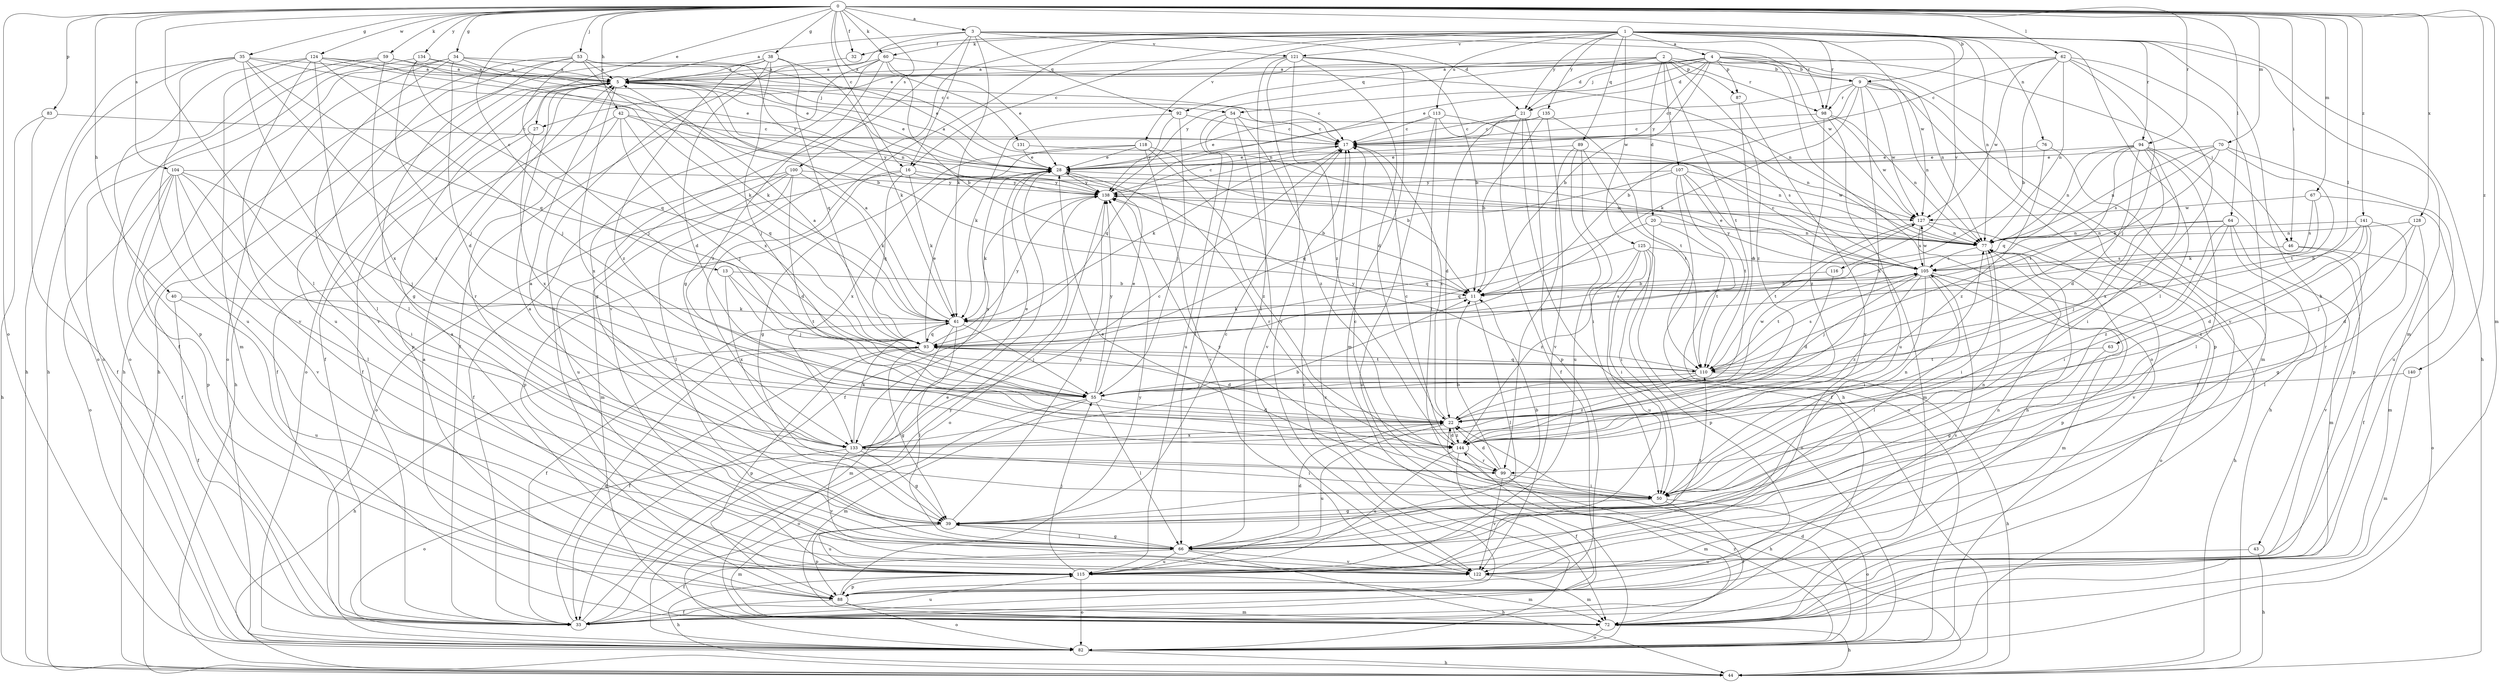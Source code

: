 strict digraph  {
0;
1;
2;
3;
4;
5;
9;
11;
13;
16;
17;
20;
21;
22;
27;
28;
32;
33;
34;
35;
38;
39;
40;
42;
43;
44;
46;
50;
53;
54;
55;
59;
60;
61;
62;
63;
64;
66;
67;
70;
72;
76;
77;
82;
83;
87;
88;
89;
92;
93;
94;
98;
99;
100;
104;
105;
107;
110;
113;
115;
116;
118;
121;
122;
124;
125;
127;
128;
131;
133;
134;
135;
138;
140;
141;
144;
0 -> 3  [label=a];
0 -> 9  [label=b];
0 -> 13  [label=c];
0 -> 16  [label=c];
0 -> 27  [label=e];
0 -> 32  [label=f];
0 -> 34  [label=g];
0 -> 35  [label=g];
0 -> 38  [label=g];
0 -> 40  [label=h];
0 -> 42  [label=h];
0 -> 46  [label=i];
0 -> 53  [label=j];
0 -> 59  [label=k];
0 -> 60  [label=k];
0 -> 62  [label=l];
0 -> 63  [label=l];
0 -> 64  [label=l];
0 -> 66  [label=l];
0 -> 67  [label=m];
0 -> 70  [label=m];
0 -> 72  [label=m];
0 -> 82  [label=o];
0 -> 83  [label=p];
0 -> 94  [label=r];
0 -> 100  [label=s];
0 -> 104  [label=s];
0 -> 124  [label=w];
0 -> 128  [label=x];
0 -> 131  [label=x];
0 -> 134  [label=y];
0 -> 140  [label=z];
0 -> 141  [label=z];
1 -> 4  [label=a];
1 -> 16  [label=c];
1 -> 32  [label=f];
1 -> 39  [label=g];
1 -> 43  [label=h];
1 -> 44  [label=h];
1 -> 60  [label=k];
1 -> 66  [label=l];
1 -> 72  [label=m];
1 -> 76  [label=n];
1 -> 77  [label=n];
1 -> 89  [label=q];
1 -> 94  [label=r];
1 -> 98  [label=r];
1 -> 113  [label=u];
1 -> 116  [label=v];
1 -> 118  [label=v];
1 -> 121  [label=v];
1 -> 125  [label=w];
1 -> 127  [label=w];
1 -> 133  [label=x];
1 -> 135  [label=y];
1 -> 21  [label=y];
2 -> 9  [label=b];
2 -> 20  [label=d];
2 -> 21  [label=d];
2 -> 87  [label=p];
2 -> 92  [label=q];
2 -> 98  [label=r];
2 -> 107  [label=t];
2 -> 110  [label=t];
2 -> 138  [label=y];
2 -> 144  [label=z];
3 -> 5  [label=a];
3 -> 16  [label=c];
3 -> 21  [label=d];
3 -> 61  [label=k];
3 -> 92  [label=q];
3 -> 98  [label=r];
3 -> 115  [label=u];
3 -> 121  [label=v];
3 -> 122  [label=v];
3 -> 127  [label=w];
4 -> 5  [label=a];
4 -> 9  [label=b];
4 -> 11  [label=b];
4 -> 21  [label=d];
4 -> 27  [label=e];
4 -> 28  [label=e];
4 -> 46  [label=i];
4 -> 54  [label=j];
4 -> 77  [label=n];
4 -> 82  [label=o];
4 -> 87  [label=p];
4 -> 122  [label=v];
4 -> 138  [label=y];
5 -> 17  [label=c];
5 -> 28  [label=e];
5 -> 33  [label=f];
5 -> 44  [label=h];
5 -> 54  [label=j];
5 -> 82  [label=o];
5 -> 88  [label=p];
5 -> 133  [label=x];
9 -> 11  [label=b];
9 -> 17  [label=c];
9 -> 61  [label=k];
9 -> 72  [label=m];
9 -> 77  [label=n];
9 -> 88  [label=p];
9 -> 98  [label=r];
9 -> 127  [label=w];
9 -> 133  [label=x];
11 -> 61  [label=k];
11 -> 66  [label=l];
13 -> 11  [label=b];
13 -> 55  [label=j];
13 -> 110  [label=t];
13 -> 133  [label=x];
16 -> 11  [label=b];
16 -> 61  [label=k];
16 -> 82  [label=o];
16 -> 88  [label=p];
16 -> 93  [label=q];
16 -> 138  [label=y];
17 -> 28  [label=e];
17 -> 61  [label=k];
20 -> 50  [label=i];
20 -> 77  [label=n];
20 -> 93  [label=q];
20 -> 110  [label=t];
21 -> 17  [label=c];
21 -> 22  [label=d];
21 -> 33  [label=f];
21 -> 44  [label=h];
21 -> 88  [label=p];
22 -> 17  [label=c];
22 -> 44  [label=h];
22 -> 115  [label=u];
22 -> 127  [label=w];
22 -> 133  [label=x];
22 -> 144  [label=z];
27 -> 33  [label=f];
27 -> 133  [label=x];
28 -> 5  [label=a];
28 -> 33  [label=f];
28 -> 99  [label=r];
28 -> 133  [label=x];
28 -> 138  [label=y];
32 -> 5  [label=a];
33 -> 17  [label=c];
33 -> 28  [label=e];
33 -> 93  [label=q];
33 -> 115  [label=u];
33 -> 138  [label=y];
34 -> 5  [label=a];
34 -> 11  [label=b];
34 -> 22  [label=d];
34 -> 28  [label=e];
34 -> 33  [label=f];
34 -> 82  [label=o];
34 -> 122  [label=v];
35 -> 5  [label=a];
35 -> 44  [label=h];
35 -> 66  [label=l];
35 -> 77  [label=n];
35 -> 82  [label=o];
35 -> 93  [label=q];
35 -> 115  [label=u];
35 -> 144  [label=z];
38 -> 5  [label=a];
38 -> 22  [label=d];
38 -> 44  [label=h];
38 -> 55  [label=j];
38 -> 61  [label=k];
38 -> 93  [label=q];
38 -> 144  [label=z];
39 -> 5  [label=a];
39 -> 11  [label=b];
39 -> 17  [label=c];
39 -> 66  [label=l];
39 -> 72  [label=m];
39 -> 77  [label=n];
39 -> 88  [label=p];
39 -> 115  [label=u];
39 -> 138  [label=y];
40 -> 33  [label=f];
40 -> 61  [label=k];
40 -> 115  [label=u];
42 -> 17  [label=c];
42 -> 33  [label=f];
42 -> 55  [label=j];
42 -> 93  [label=q];
42 -> 99  [label=r];
42 -> 138  [label=y];
43 -> 44  [label=h];
43 -> 115  [label=u];
46 -> 82  [label=o];
46 -> 105  [label=s];
46 -> 122  [label=v];
50 -> 17  [label=c];
50 -> 28  [label=e];
50 -> 33  [label=f];
50 -> 39  [label=g];
50 -> 77  [label=n];
50 -> 82  [label=o];
50 -> 138  [label=y];
53 -> 5  [label=a];
53 -> 39  [label=g];
53 -> 44  [label=h];
53 -> 55  [label=j];
53 -> 61  [label=k];
53 -> 77  [label=n];
53 -> 115  [label=u];
53 -> 138  [label=y];
54 -> 17  [label=c];
54 -> 66  [label=l];
54 -> 115  [label=u];
54 -> 122  [label=v];
54 -> 144  [label=z];
55 -> 22  [label=d];
55 -> 28  [label=e];
55 -> 66  [label=l];
55 -> 72  [label=m];
55 -> 82  [label=o];
55 -> 138  [label=y];
59 -> 5  [label=a];
59 -> 44  [label=h];
59 -> 61  [label=k];
59 -> 82  [label=o];
59 -> 133  [label=x];
60 -> 5  [label=a];
60 -> 11  [label=b];
60 -> 28  [label=e];
60 -> 33  [label=f];
60 -> 39  [label=g];
60 -> 77  [label=n];
60 -> 144  [label=z];
61 -> 5  [label=a];
61 -> 33  [label=f];
61 -> 55  [label=j];
61 -> 66  [label=l];
61 -> 72  [label=m];
61 -> 93  [label=q];
61 -> 105  [label=s];
62 -> 5  [label=a];
62 -> 11  [label=b];
62 -> 17  [label=c];
62 -> 50  [label=i];
62 -> 55  [label=j];
62 -> 66  [label=l];
62 -> 77  [label=n];
62 -> 127  [label=w];
63 -> 39  [label=g];
63 -> 110  [label=t];
64 -> 50  [label=i];
64 -> 55  [label=j];
64 -> 66  [label=l];
64 -> 72  [label=m];
64 -> 77  [label=n];
64 -> 144  [label=z];
66 -> 22  [label=d];
66 -> 33  [label=f];
66 -> 39  [label=g];
66 -> 44  [label=h];
66 -> 110  [label=t];
66 -> 115  [label=u];
66 -> 122  [label=v];
67 -> 61  [label=k];
67 -> 72  [label=m];
67 -> 105  [label=s];
67 -> 127  [label=w];
70 -> 28  [label=e];
70 -> 61  [label=k];
70 -> 77  [label=n];
70 -> 105  [label=s];
70 -> 110  [label=t];
70 -> 115  [label=u];
72 -> 5  [label=a];
72 -> 44  [label=h];
72 -> 82  [label=o];
76 -> 28  [label=e];
76 -> 44  [label=h];
76 -> 144  [label=z];
77 -> 5  [label=a];
77 -> 44  [label=h];
77 -> 50  [label=i];
77 -> 88  [label=p];
77 -> 105  [label=s];
82 -> 17  [label=c];
82 -> 22  [label=d];
82 -> 44  [label=h];
82 -> 144  [label=z];
83 -> 17  [label=c];
83 -> 33  [label=f];
83 -> 44  [label=h];
87 -> 22  [label=d];
87 -> 122  [label=v];
88 -> 33  [label=f];
88 -> 72  [label=m];
88 -> 82  [label=o];
88 -> 105  [label=s];
88 -> 138  [label=y];
89 -> 28  [label=e];
89 -> 50  [label=i];
89 -> 99  [label=r];
89 -> 110  [label=t];
89 -> 115  [label=u];
92 -> 17  [label=c];
92 -> 55  [label=j];
92 -> 61  [label=k];
92 -> 138  [label=y];
93 -> 5  [label=a];
93 -> 22  [label=d];
93 -> 28  [label=e];
93 -> 33  [label=f];
93 -> 39  [label=g];
93 -> 44  [label=h];
93 -> 88  [label=p];
93 -> 110  [label=t];
93 -> 138  [label=y];
94 -> 22  [label=d];
94 -> 28  [label=e];
94 -> 50  [label=i];
94 -> 66  [label=l];
94 -> 77  [label=n];
94 -> 88  [label=p];
94 -> 93  [label=q];
94 -> 110  [label=t];
94 -> 133  [label=x];
98 -> 17  [label=c];
98 -> 77  [label=n];
98 -> 115  [label=u];
98 -> 127  [label=w];
98 -> 144  [label=z];
99 -> 5  [label=a];
99 -> 11  [label=b];
99 -> 22  [label=d];
99 -> 50  [label=i];
99 -> 72  [label=m];
99 -> 122  [label=v];
100 -> 22  [label=d];
100 -> 33  [label=f];
100 -> 61  [label=k];
100 -> 66  [label=l];
100 -> 72  [label=m];
100 -> 115  [label=u];
100 -> 138  [label=y];
104 -> 33  [label=f];
104 -> 50  [label=i];
104 -> 55  [label=j];
104 -> 66  [label=l];
104 -> 82  [label=o];
104 -> 88  [label=p];
104 -> 122  [label=v];
104 -> 138  [label=y];
105 -> 11  [label=b];
105 -> 17  [label=c];
105 -> 28  [label=e];
105 -> 50  [label=i];
105 -> 55  [label=j];
105 -> 66  [label=l];
105 -> 72  [label=m];
105 -> 82  [label=o];
105 -> 110  [label=t];
105 -> 127  [label=w];
105 -> 138  [label=y];
105 -> 144  [label=z];
107 -> 33  [label=f];
107 -> 72  [label=m];
107 -> 82  [label=o];
107 -> 93  [label=q];
107 -> 110  [label=t];
107 -> 127  [label=w];
107 -> 138  [label=y];
110 -> 44  [label=h];
110 -> 55  [label=j];
110 -> 93  [label=q];
110 -> 105  [label=s];
110 -> 138  [label=y];
110 -> 144  [label=z];
113 -> 17  [label=c];
113 -> 50  [label=i];
113 -> 77  [label=n];
113 -> 82  [label=o];
113 -> 93  [label=q];
113 -> 105  [label=s];
115 -> 5  [label=a];
115 -> 44  [label=h];
115 -> 55  [label=j];
115 -> 72  [label=m];
115 -> 77  [label=n];
115 -> 82  [label=o];
115 -> 88  [label=p];
116 -> 11  [label=b];
116 -> 22  [label=d];
118 -> 11  [label=b];
118 -> 28  [label=e];
118 -> 39  [label=g];
118 -> 122  [label=v];
118 -> 133  [label=x];
118 -> 144  [label=z];
121 -> 5  [label=a];
121 -> 11  [label=b];
121 -> 22  [label=d];
121 -> 66  [label=l];
121 -> 72  [label=m];
121 -> 122  [label=v];
121 -> 144  [label=z];
122 -> 72  [label=m];
122 -> 77  [label=n];
124 -> 5  [label=a];
124 -> 17  [label=c];
124 -> 28  [label=e];
124 -> 55  [label=j];
124 -> 66  [label=l];
124 -> 72  [label=m];
124 -> 88  [label=p];
124 -> 122  [label=v];
125 -> 50  [label=i];
125 -> 82  [label=o];
125 -> 88  [label=p];
125 -> 93  [label=q];
125 -> 105  [label=s];
125 -> 115  [label=u];
125 -> 144  [label=z];
127 -> 77  [label=n];
127 -> 105  [label=s];
127 -> 110  [label=t];
127 -> 122  [label=v];
128 -> 22  [label=d];
128 -> 33  [label=f];
128 -> 55  [label=j];
128 -> 77  [label=n];
131 -> 28  [label=e];
131 -> 77  [label=n];
133 -> 11  [label=b];
133 -> 17  [label=c];
133 -> 28  [label=e];
133 -> 39  [label=g];
133 -> 50  [label=i];
133 -> 61  [label=k];
133 -> 82  [label=o];
133 -> 122  [label=v];
134 -> 5  [label=a];
134 -> 28  [label=e];
134 -> 55  [label=j];
134 -> 82  [label=o];
134 -> 93  [label=q];
135 -> 11  [label=b];
135 -> 17  [label=c];
135 -> 28  [label=e];
135 -> 110  [label=t];
135 -> 122  [label=v];
138 -> 17  [label=c];
138 -> 61  [label=k];
138 -> 82  [label=o];
138 -> 127  [label=w];
140 -> 55  [label=j];
140 -> 72  [label=m];
141 -> 11  [label=b];
141 -> 22  [label=d];
141 -> 39  [label=g];
141 -> 77  [label=n];
141 -> 99  [label=r];
141 -> 144  [label=z];
144 -> 17  [label=c];
144 -> 22  [label=d];
144 -> 33  [label=f];
144 -> 99  [label=r];
144 -> 115  [label=u];
}

